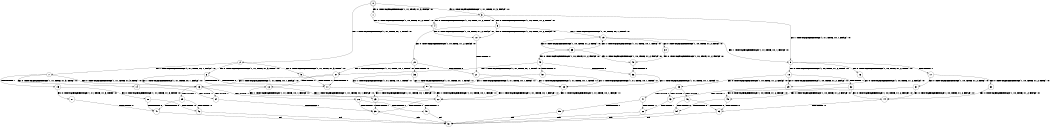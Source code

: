 digraph BCG {
size = "7, 10.5";
center = TRUE;
node [shape = circle];
0 [peripheries = 2];
0 -> 1 [label = "EX !0 !ATOMIC_EXCH_BRANCH (1, +1, TRUE, +1, 3, FALSE) !:0:"];
0 -> 2 [label = "EX !1 !ATOMIC_EXCH_BRANCH (1, +1, TRUE, +0, 1, TRUE) !:0:"];
0 -> 3 [label = "EX !0 !ATOMIC_EXCH_BRANCH (1, +1, TRUE, +1, 3, FALSE) !:0:"];
1 -> 4 [label = "EX !0 !ATOMIC_EXCH_BRANCH (1, +0, TRUE, +1, 2, TRUE) !:0:"];
2 -> 5 [label = "EX !0 !ATOMIC_EXCH_BRANCH (1, +1, TRUE, +1, 3, TRUE) !:0:"];
2 -> 6 [label = "EX !0 !ATOMIC_EXCH_BRANCH (1, +1, TRUE, +1, 3, TRUE) !:0:"];
2 -> 7 [label = "EX !1 !ATOMIC_EXCH_BRANCH (1, +1, TRUE, +0, 1, FALSE) !:0:"];
3 -> 4 [label = "EX !0 !ATOMIC_EXCH_BRANCH (1, +0, TRUE, +1, 2, TRUE) !:0:"];
3 -> 8 [label = "EX !1 !ATOMIC_EXCH_BRANCH (1, +1, TRUE, +0, 1, FALSE) !:0:"];
3 -> 9 [label = "EX !0 !ATOMIC_EXCH_BRANCH (1, +0, TRUE, +1, 2, TRUE) !:0:"];
4 -> 10 [label = "EX !0 !ATOMIC_EXCH_BRANCH (1, +0, TRUE, +1, 2, FALSE) !:0:"];
5 -> 11 [label = "TERMINATE !0"];
6 -> 11 [label = "TERMINATE !0"];
6 -> 12 [label = "TERMINATE !0"];
6 -> 13 [label = "EX !1 !ATOMIC_EXCH_BRANCH (1, +1, TRUE, +0, 1, FALSE) !:0:"];
7 -> 14 [label = "EX !0 !ATOMIC_EXCH_BRANCH (1, +1, TRUE, +1, 3, TRUE) !:0:"];
7 -> 15 [label = "TERMINATE !1"];
7 -> 13 [label = "EX !0 !ATOMIC_EXCH_BRANCH (1, +1, TRUE, +1, 3, TRUE) !:0:"];
8 -> 16 [label = "EX !0 !ATOMIC_EXCH_BRANCH (1, +0, TRUE, +1, 2, TRUE) !:0:"];
8 -> 17 [label = "TERMINATE !1"];
8 -> 18 [label = "EX !0 !ATOMIC_EXCH_BRANCH (1, +0, TRUE, +1, 2, TRUE) !:0:"];
9 -> 10 [label = "EX !0 !ATOMIC_EXCH_BRANCH (1, +0, TRUE, +1, 2, FALSE) !:0:"];
9 -> 19 [label = "EX !1 !ATOMIC_EXCH_BRANCH (1, +1, TRUE, +0, 1, TRUE) !:0:"];
9 -> 20 [label = "EX !0 !ATOMIC_EXCH_BRANCH (1, +0, TRUE, +1, 2, FALSE) !:0:"];
10 -> 21 [label = "TERMINATE !0"];
11 -> 22 [label = "EX !1 !ATOMIC_EXCH_BRANCH (1, +1, TRUE, +0, 1, FALSE) !:1:"];
12 -> 22 [label = "EX !1 !ATOMIC_EXCH_BRANCH (1, +1, TRUE, +0, 1, FALSE) !:1:"];
12 -> 23 [label = "EX !1 !ATOMIC_EXCH_BRANCH (1, +1, TRUE, +0, 1, FALSE) !:1:"];
13 -> 24 [label = "TERMINATE !0"];
13 -> 25 [label = "TERMINATE !1"];
13 -> 26 [label = "TERMINATE !0"];
14 -> 24 [label = "TERMINATE !0"];
15 -> 27 [label = "EX !0 !ATOMIC_EXCH_BRANCH (1, +1, TRUE, +1, 3, TRUE) !:0:"];
15 -> 28 [label = "EX !0 !ATOMIC_EXCH_BRANCH (1, +1, TRUE, +1, 3, TRUE) !:0:"];
16 -> 29 [label = "EX !0 !ATOMIC_EXCH_BRANCH (1, +0, TRUE, +1, 2, FALSE) !:0:"];
17 -> 30 [label = "EX !0 !ATOMIC_EXCH_BRANCH (1, +0, TRUE, +1, 2, TRUE) !:0:"];
17 -> 31 [label = "EX !0 !ATOMIC_EXCH_BRANCH (1, +0, TRUE, +1, 2, TRUE) !:0:"];
18 -> 29 [label = "EX !0 !ATOMIC_EXCH_BRANCH (1, +0, TRUE, +1, 2, FALSE) !:0:"];
18 -> 32 [label = "TERMINATE !1"];
18 -> 33 [label = "EX !0 !ATOMIC_EXCH_BRANCH (1, +0, TRUE, +1, 2, FALSE) !:0:"];
19 -> 34 [label = "EX !0 !ATOMIC_EXCH_BRANCH (1, +0, TRUE, +1, 2, TRUE) !:0:"];
19 -> 8 [label = "EX !1 !ATOMIC_EXCH_BRANCH (1, +1, TRUE, +0, 1, FALSE) !:0:"];
19 -> 35 [label = "EX !0 !ATOMIC_EXCH_BRANCH (1, +0, TRUE, +1, 2, TRUE) !:0:"];
20 -> 21 [label = "TERMINATE !0"];
20 -> 36 [label = "TERMINATE !0"];
20 -> 37 [label = "EX !1 !ATOMIC_EXCH_BRANCH (1, +1, TRUE, +0, 1, TRUE) !:0:"];
21 -> 38 [label = "EX !1 !ATOMIC_EXCH_BRANCH (1, +1, TRUE, +0, 1, TRUE) !:1:"];
22 -> 39 [label = "TERMINATE !1"];
23 -> 39 [label = "TERMINATE !1"];
23 -> 40 [label = "TERMINATE !1"];
24 -> 39 [label = "TERMINATE !1"];
25 -> 41 [label = "TERMINATE !0"];
25 -> 42 [label = "TERMINATE !0"];
26 -> 39 [label = "TERMINATE !1"];
26 -> 40 [label = "TERMINATE !1"];
27 -> 41 [label = "TERMINATE !0"];
28 -> 41 [label = "TERMINATE !0"];
28 -> 42 [label = "TERMINATE !0"];
29 -> 43 [label = "TERMINATE !0"];
30 -> 44 [label = "EX !0 !ATOMIC_EXCH_BRANCH (1, +0, TRUE, +1, 2, FALSE) !:0:"];
31 -> 44 [label = "EX !0 !ATOMIC_EXCH_BRANCH (1, +0, TRUE, +1, 2, FALSE) !:0:"];
31 -> 45 [label = "EX !0 !ATOMIC_EXCH_BRANCH (1, +0, TRUE, +1, 2, FALSE) !:0:"];
32 -> 44 [label = "EX !0 !ATOMIC_EXCH_BRANCH (1, +0, TRUE, +1, 2, FALSE) !:0:"];
32 -> 45 [label = "EX !0 !ATOMIC_EXCH_BRANCH (1, +0, TRUE, +1, 2, FALSE) !:0:"];
33 -> 43 [label = "TERMINATE !0"];
33 -> 46 [label = "TERMINATE !1"];
33 -> 47 [label = "TERMINATE !0"];
34 -> 48 [label = "EX !0 !ATOMIC_EXCH_BRANCH (1, +0, TRUE, +1, 2, FALSE) !:0:"];
35 -> 48 [label = "EX !0 !ATOMIC_EXCH_BRANCH (1, +0, TRUE, +1, 2, FALSE) !:0:"];
35 -> 19 [label = "EX !1 !ATOMIC_EXCH_BRANCH (1, +1, TRUE, +0, 1, TRUE) !:0:"];
35 -> 49 [label = "EX !0 !ATOMIC_EXCH_BRANCH (1, +0, TRUE, +1, 2, FALSE) !:0:"];
36 -> 38 [label = "EX !1 !ATOMIC_EXCH_BRANCH (1, +1, TRUE, +0, 1, TRUE) !:1:"];
36 -> 50 [label = "EX !1 !ATOMIC_EXCH_BRANCH (1, +1, TRUE, +0, 1, TRUE) !:1:"];
37 -> 11 [label = "TERMINATE !0"];
37 -> 12 [label = "TERMINATE !0"];
37 -> 13 [label = "EX !1 !ATOMIC_EXCH_BRANCH (1, +1, TRUE, +0, 1, FALSE) !:0:"];
38 -> 22 [label = "EX !1 !ATOMIC_EXCH_BRANCH (1, +1, TRUE, +0, 1, FALSE) !:1:"];
39 -> 51 [label = "exit"];
40 -> 51 [label = "exit"];
41 -> 51 [label = "exit"];
42 -> 51 [label = "exit"];
43 -> 52 [label = "TERMINATE !1"];
44 -> 53 [label = "TERMINATE !0"];
45 -> 53 [label = "TERMINATE !0"];
45 -> 54 [label = "TERMINATE !0"];
46 -> 53 [label = "TERMINATE !0"];
46 -> 54 [label = "TERMINATE !0"];
47 -> 52 [label = "TERMINATE !1"];
47 -> 55 [label = "TERMINATE !1"];
48 -> 56 [label = "TERMINATE !0"];
49 -> 56 [label = "TERMINATE !0"];
49 -> 57 [label = "TERMINATE !0"];
49 -> 37 [label = "EX !1 !ATOMIC_EXCH_BRANCH (1, +1, TRUE, +0, 1, TRUE) !:0:"];
50 -> 22 [label = "EX !1 !ATOMIC_EXCH_BRANCH (1, +1, TRUE, +0, 1, FALSE) !:1:"];
50 -> 23 [label = "EX !1 !ATOMIC_EXCH_BRANCH (1, +1, TRUE, +0, 1, FALSE) !:1:"];
52 -> 51 [label = "exit"];
53 -> 51 [label = "exit"];
54 -> 51 [label = "exit"];
55 -> 51 [label = "exit"];
56 -> 38 [label = "EX !1 !ATOMIC_EXCH_BRANCH (1, +1, TRUE, +0, 1, TRUE) !:1:"];
57 -> 38 [label = "EX !1 !ATOMIC_EXCH_BRANCH (1, +1, TRUE, +0, 1, TRUE) !:1:"];
57 -> 50 [label = "EX !1 !ATOMIC_EXCH_BRANCH (1, +1, TRUE, +0, 1, TRUE) !:1:"];
}
